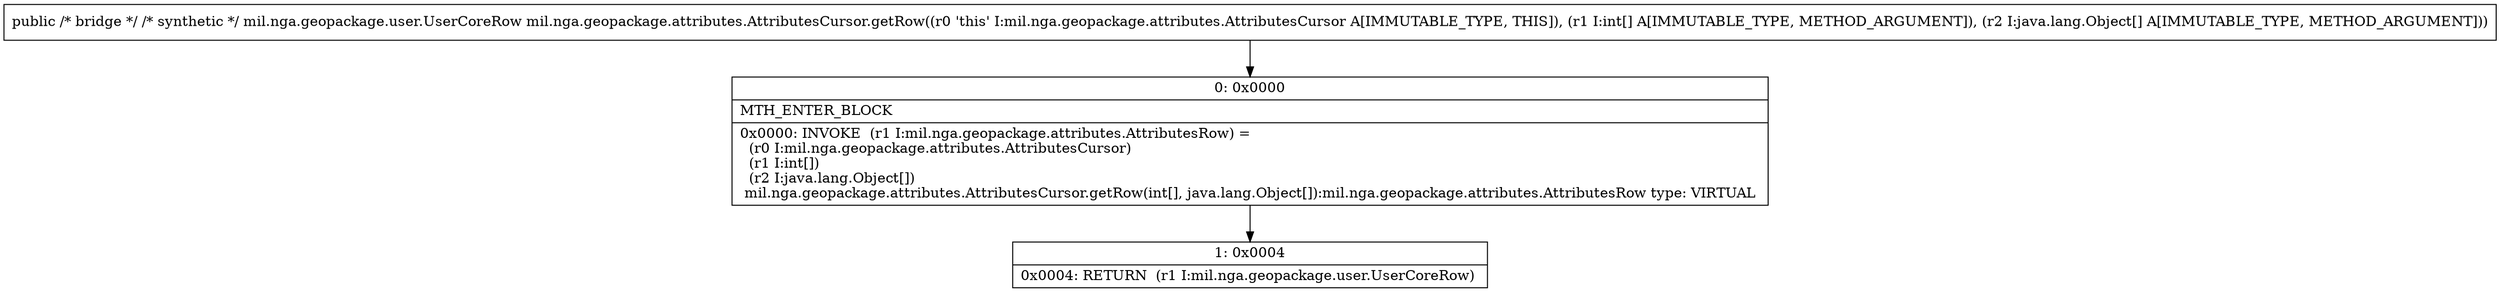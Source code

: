 digraph "CFG formil.nga.geopackage.attributes.AttributesCursor.getRow([I[Ljava\/lang\/Object;)Lmil\/nga\/geopackage\/user\/UserCoreRow;" {
Node_0 [shape=record,label="{0\:\ 0x0000|MTH_ENTER_BLOCK\l|0x0000: INVOKE  (r1 I:mil.nga.geopackage.attributes.AttributesRow) = \l  (r0 I:mil.nga.geopackage.attributes.AttributesCursor)\l  (r1 I:int[])\l  (r2 I:java.lang.Object[])\l mil.nga.geopackage.attributes.AttributesCursor.getRow(int[], java.lang.Object[]):mil.nga.geopackage.attributes.AttributesRow type: VIRTUAL \l}"];
Node_1 [shape=record,label="{1\:\ 0x0004|0x0004: RETURN  (r1 I:mil.nga.geopackage.user.UserCoreRow) \l}"];
MethodNode[shape=record,label="{public \/* bridge *\/ \/* synthetic *\/ mil.nga.geopackage.user.UserCoreRow mil.nga.geopackage.attributes.AttributesCursor.getRow((r0 'this' I:mil.nga.geopackage.attributes.AttributesCursor A[IMMUTABLE_TYPE, THIS]), (r1 I:int[] A[IMMUTABLE_TYPE, METHOD_ARGUMENT]), (r2 I:java.lang.Object[] A[IMMUTABLE_TYPE, METHOD_ARGUMENT])) }"];
MethodNode -> Node_0;
Node_0 -> Node_1;
}

